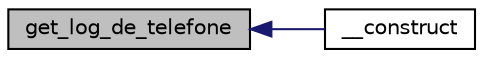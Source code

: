 digraph "get_log_de_telefone"
{
  edge [fontname="Helvetica",fontsize="10",labelfontname="Helvetica",labelfontsize="10"];
  node [fontname="Helvetica",fontsize="10",shape=record];
  rankdir="LR";
  Node28 [label="get_log_de_telefone",height=0.2,width=0.4,color="black", fillcolor="grey75", style="filled", fontcolor="black"];
  Node28 -> Node29 [dir="back",color="midnightblue",fontsize="10",style="solid"];
  Node29 [label="__construct",height=0.2,width=0.4,color="black", fillcolor="white", style="filled",URL="$class_class_logs.html#a0c7ba5a301d60f9335443b0e71bcdbb8",tooltip="Data de criação do Log. "];
}
